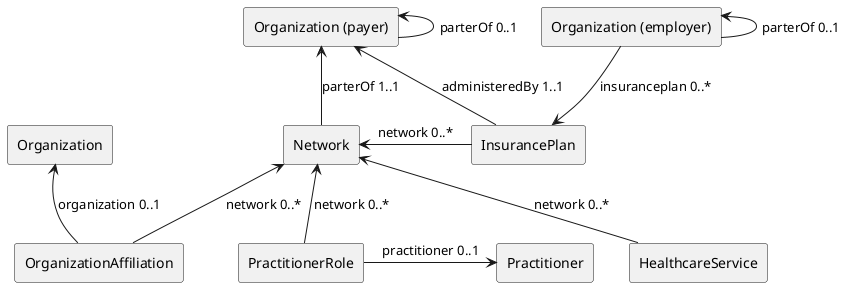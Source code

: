 @startuml

agent OrganizationAffiliation as orgAff
agent PractitionerRole as praRole 
agent Practitioner as practitioner 
agent "Organization (payer)" as orgpayer
agent "Organization (employer)" as orgemp
agent "Organization" as organization3
agent Network as network
agent InsurancePlan as insurance
agent "HealthcareService" as healthcare

orgAff -up-> network: "network 0..*"
network -up-> orgpayer: "parterOf 1..1"
insurance -up-> orgpayer: "administeredBy 1..1"
praRole -up-> network: "network 0..*"
praRole -right-> practitioner: "practitioner 0..1"
insurance -left-> network: "network 0..*"
orgemp -down-> insurance: "insuranceplan 0..*"
orgpayer -up-> orgpayer: "parterOf 0..1"
orgemp -up-> orgemp: "parterOf 0..1"
orgAff -up-> organization3: "organization 0..1"
healthcare -up-> network: "network 0..*"


@enduml